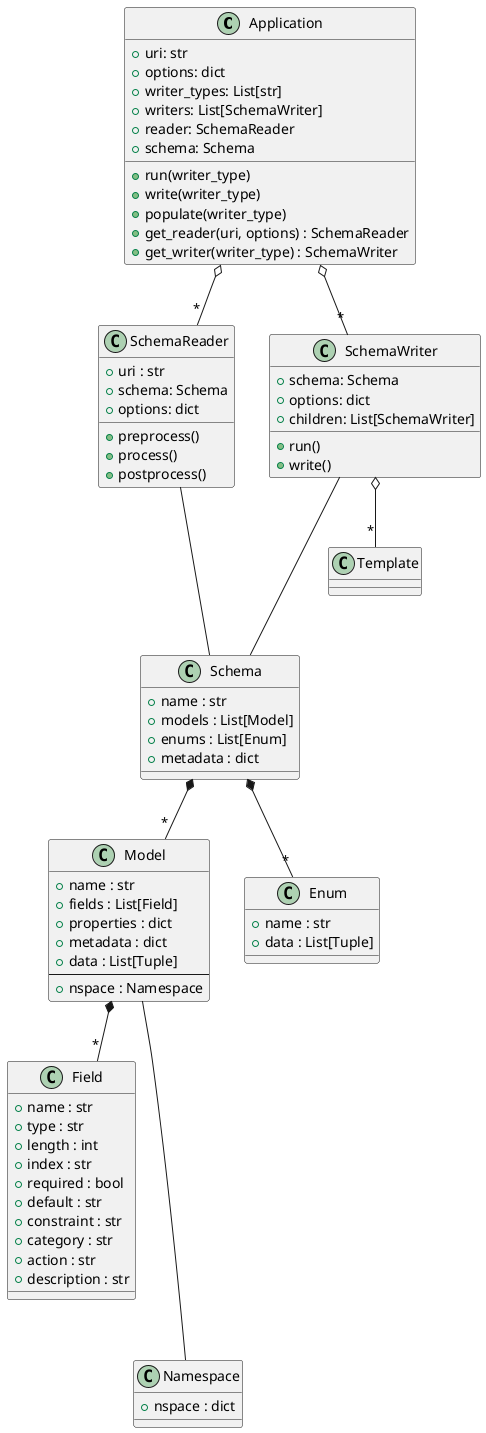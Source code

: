 @startuml
Application o-- "*" SchemaReader
Application o-- "*" SchemaWriter
SchemaReader --- Schema
SchemaWriter --- Schema
SchemaWriter o-- "*" Template
Schema *-- "*" Model
Schema *-- "*" Enum
Model *-- "*" Field
Model --- Namespace


class Application {
  +uri: str
  +options: dict
  +writer_types: List[str]
  +writers: List[SchemaWriter]
  +reader: SchemaReader
  +schema: Schema
  ' methods
  +run(writer_type)
  +write(writer_type)
  +populate(writer_type)
  +get_reader(uri, options) : SchemaReader
  +get_writer(writer_type) : SchemaWriter
}

class SchemaReader {
  +uri : str
  +schema: Schema
  +options: dict
  ' methods
  +preprocess()
  +process()
  +postprocess()
}

class SchemaWriter {
  +schema: Schema
  +options: dict
  +children: List[SchemaWriter]
  ' methods
  +run()
  +write()
}

class Schema {
  +name : str
  +models : List[Model]
  +enums : List[Enum]
  +metadata : dict
}

class Model {
  +name : str
  +fields : List[Field]
  +properties : dict
  +metadata : dict
  +data : List[Tuple]
  --
  +nspace : Namespace
}

class Namespace {
  +nspace : dict
}

class Field {
  +name : str
  +type : str
  +length : int
  +index : str
  +required : bool
  +default : str
  +constraint : str
  +category : str
  +action : str
  +description : str
}

class Enum {
  +name : str
  +data : List[Tuple]
}



@enduml
